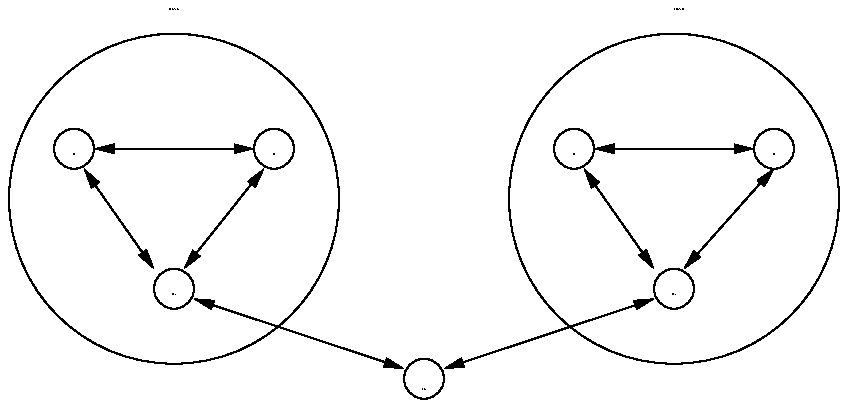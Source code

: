 ...\"
...\"  @OSF_COPYRIGHT@
...\"  COPYRIGHT NOTICE
...\"  Copyright (c) 1990, 1991, 1992, 1993 Open Software Foundation, Inc.
...\"  ALL RIGHTS RESERVED (DCE).  See the file named COPYRIGHT.DCE in the
...\"  src directory for the full copyright text.
...\"
...\"
...\" HISTORY
...\" $Log: 3i_time_15.pic,v $
...\" Revision 1.1.2.3  1993/01/29  17:21:36  cjd
...\" 	Embedded copyright notice
...\" 	[1993/01/29  17:06:29  cjd]
...\"
...\" Revision 1.1.2.2  1992/09/01  17:19:14  weir
...\" 	Moved
...\" 	[1992/09/01  17:02:57  weir]
...\" 
...\" Revision 1.1  1992/01/29  15:42:22  damon
...\" 	Initial revision
...\" 
...\" $EndLog$
...\"
...\" (c) Copyright 1991, Open Software Foundation, Inc. ALL RIGHTS RESERVED
.PS
scale = 80
line <->  from 74, 40 \
	to 158, 12 
line <->  from 258, 40 \
	to 174, 12 
line <->  from 306, 92 \
	to 270, 52 
line <->  from 230, 92 \
	to 258, 52 
line <->  from 102, 92 \
	to 70, 52 
line <->  from 30, 92 \
	to 58, 52 
line <->  from 234, 100 \
	to 298, 100 
line <->  from 34, 100 \
	to 98, 100 
"\fR\s10LAN B\s0\fP"  at 268, 158
"\fR\s10LAN A\s0\fP"  at 66, 158
circle radius 66 at 266, 80
circle radius 66 at 66, 80
"\fR\s10G\s0\fP"  at 166, 6
"\fR\s10Co\s0\fP"  at 66, 44
"\fR\s10Co\s0\fP"  at 266, 44
"\fR\s10S\s0\fP"  at 306, 100
"\fR\s10S\s0\fP"  at 226, 100
"\fR\s10S\s0\fP"  at 106, 100
"\fR\s10S\s0\fP"  at 26, 100
circle radius 8 at 166, 8
circle radius 8 at 266, 44
circle radius 8 at 66, 44
circle radius 8 at 306, 100
circle radius 8 at 226, 100
circle radius 8 at 106, 100
circle radius 8 at 26, 100
.PE
